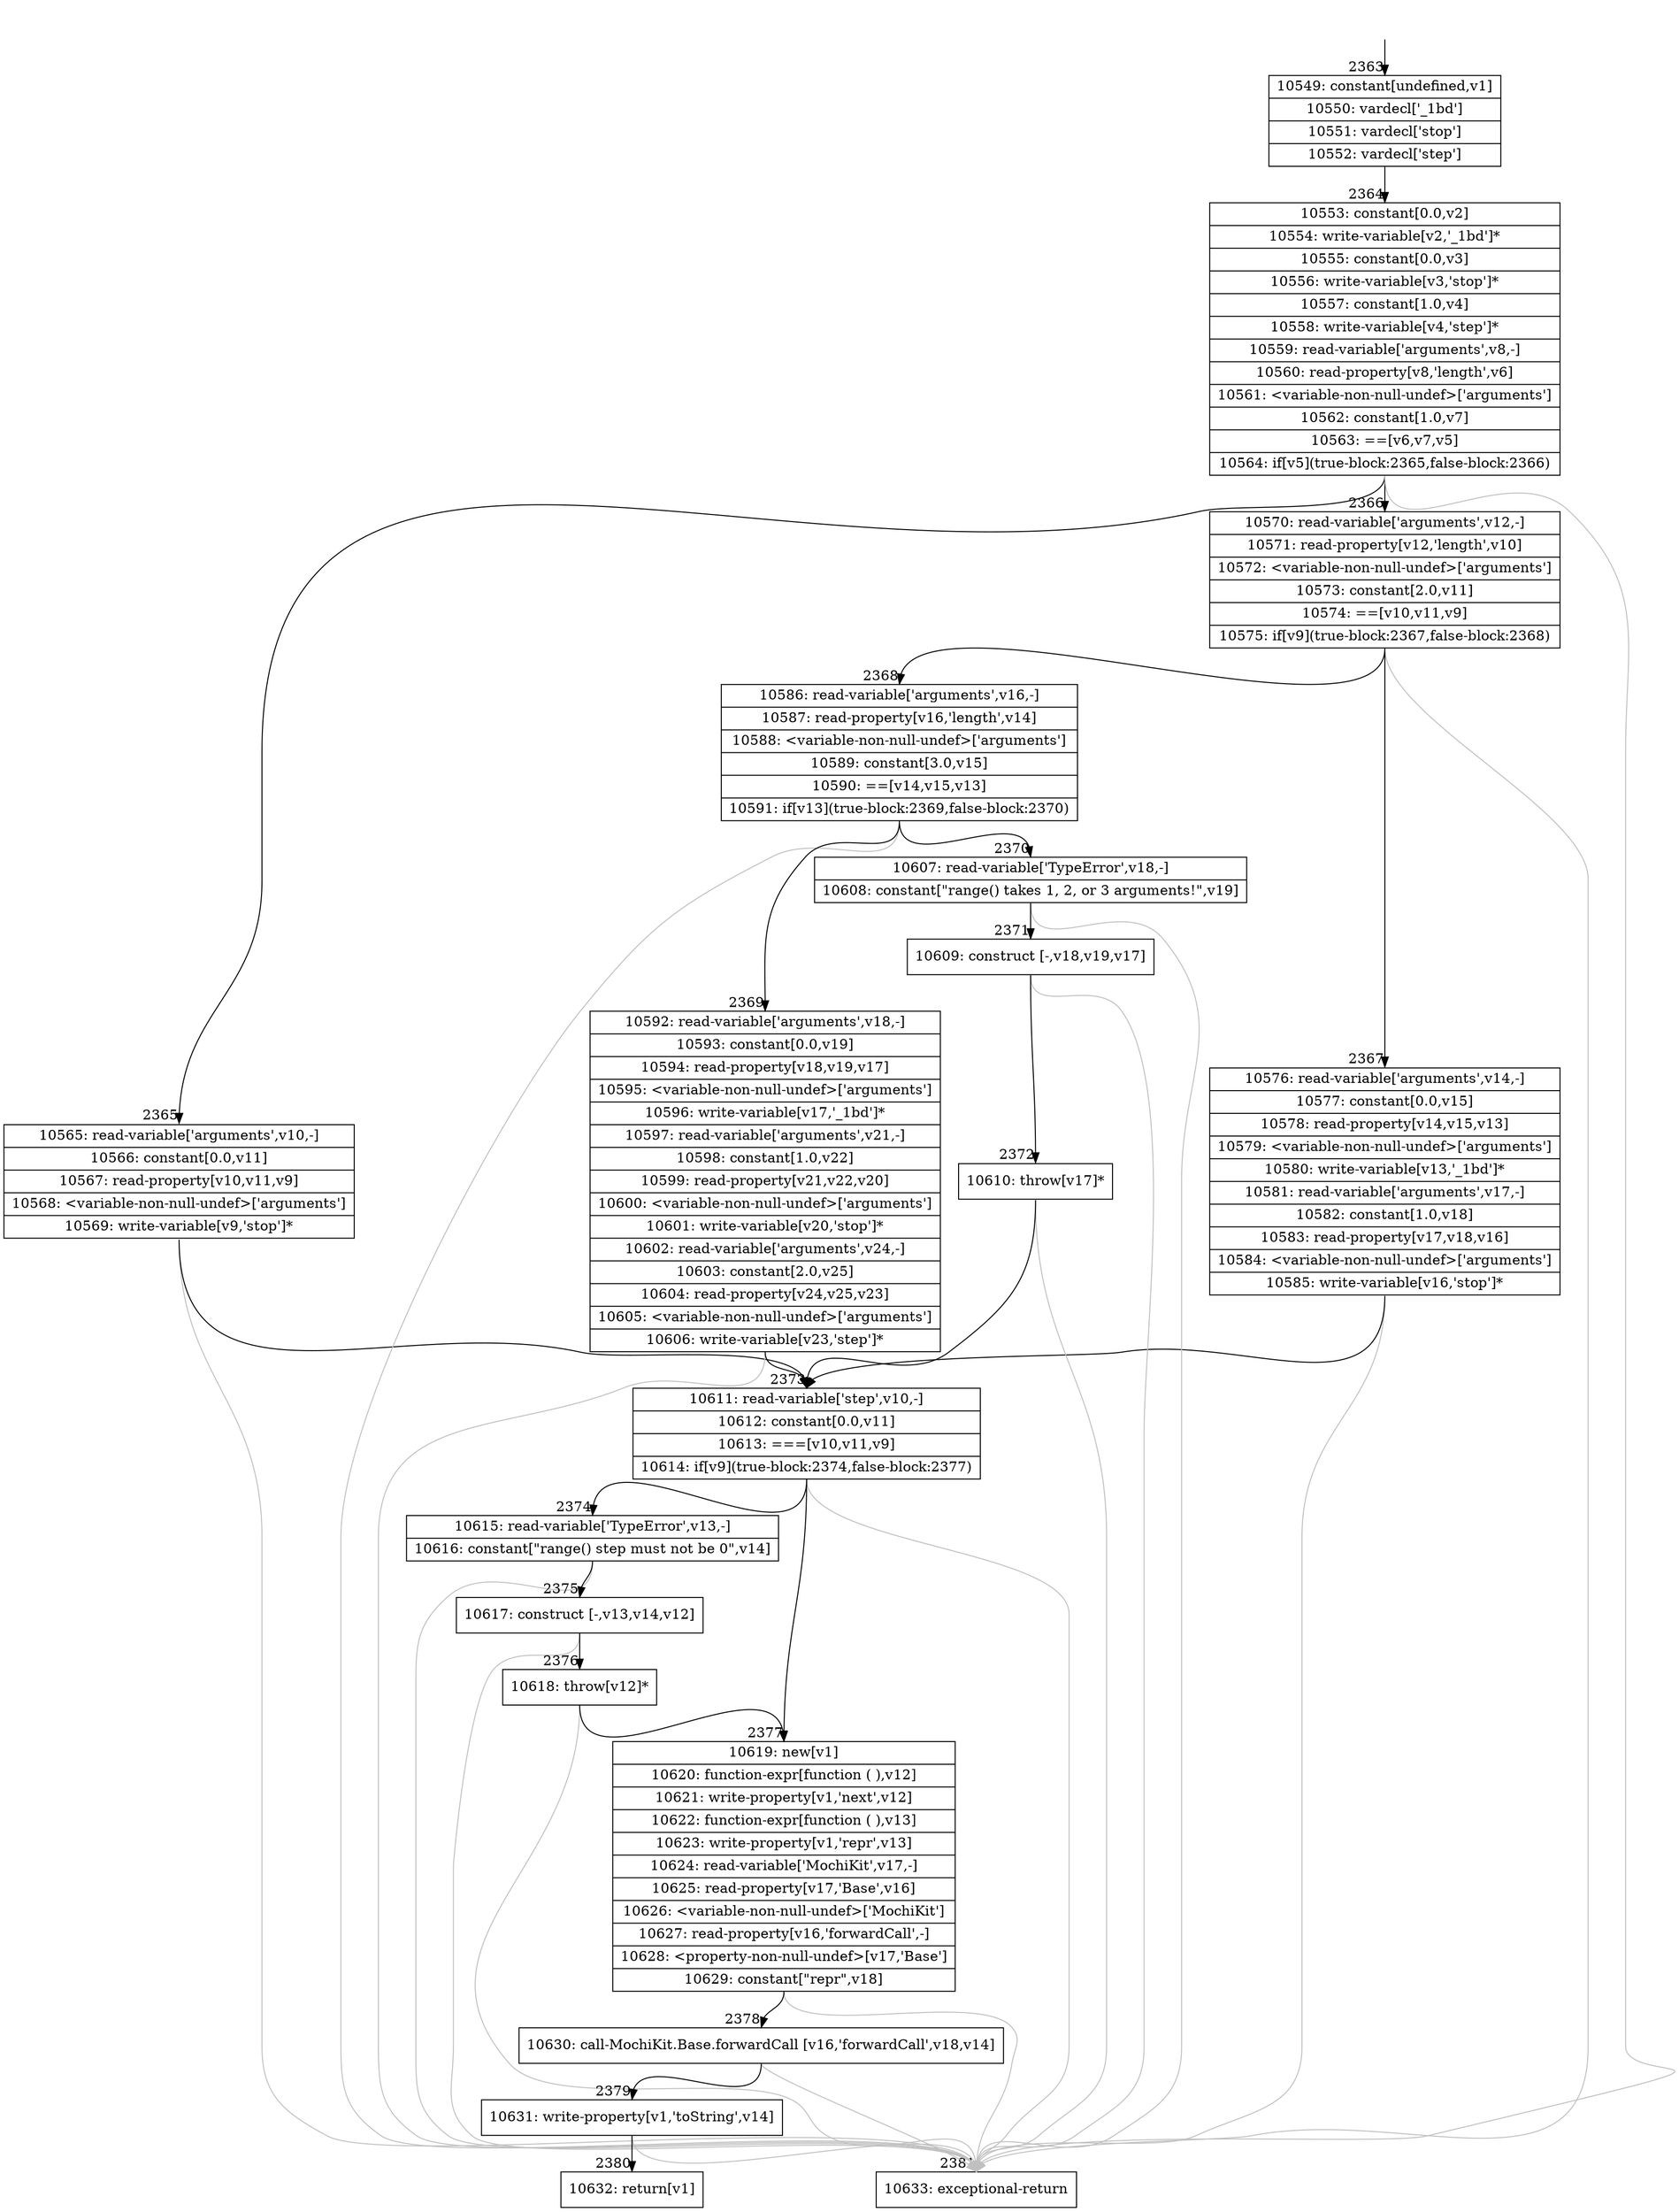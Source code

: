 digraph {
rankdir="TD"
BB_entry177[shape=none,label=""];
BB_entry177 -> BB2363 [tailport=s, headport=n, headlabel="    2363"]
BB2363 [shape=record label="{10549: constant[undefined,v1]|10550: vardecl['_1bd']|10551: vardecl['stop']|10552: vardecl['step']}" ] 
BB2363 -> BB2364 [tailport=s, headport=n, headlabel="      2364"]
BB2364 [shape=record label="{10553: constant[0.0,v2]|10554: write-variable[v2,'_1bd']*|10555: constant[0.0,v3]|10556: write-variable[v3,'stop']*|10557: constant[1.0,v4]|10558: write-variable[v4,'step']*|10559: read-variable['arguments',v8,-]|10560: read-property[v8,'length',v6]|10561: \<variable-non-null-undef\>['arguments']|10562: constant[1.0,v7]|10563: ==[v6,v7,v5]|10564: if[v5](true-block:2365,false-block:2366)}" ] 
BB2364 -> BB2365 [tailport=s, headport=n, headlabel="      2365"]
BB2364 -> BB2366 [tailport=s, headport=n, headlabel="      2366"]
BB2364 -> BB2381 [tailport=s, headport=n, color=gray, headlabel="      2381"]
BB2365 [shape=record label="{10565: read-variable['arguments',v10,-]|10566: constant[0.0,v11]|10567: read-property[v10,v11,v9]|10568: \<variable-non-null-undef\>['arguments']|10569: write-variable[v9,'stop']*}" ] 
BB2365 -> BB2373 [tailport=s, headport=n, headlabel="      2373"]
BB2365 -> BB2381 [tailport=s, headport=n, color=gray]
BB2366 [shape=record label="{10570: read-variable['arguments',v12,-]|10571: read-property[v12,'length',v10]|10572: \<variable-non-null-undef\>['arguments']|10573: constant[2.0,v11]|10574: ==[v10,v11,v9]|10575: if[v9](true-block:2367,false-block:2368)}" ] 
BB2366 -> BB2367 [tailport=s, headport=n, headlabel="      2367"]
BB2366 -> BB2368 [tailport=s, headport=n, headlabel="      2368"]
BB2366 -> BB2381 [tailport=s, headport=n, color=gray]
BB2367 [shape=record label="{10576: read-variable['arguments',v14,-]|10577: constant[0.0,v15]|10578: read-property[v14,v15,v13]|10579: \<variable-non-null-undef\>['arguments']|10580: write-variable[v13,'_1bd']*|10581: read-variable['arguments',v17,-]|10582: constant[1.0,v18]|10583: read-property[v17,v18,v16]|10584: \<variable-non-null-undef\>['arguments']|10585: write-variable[v16,'stop']*}" ] 
BB2367 -> BB2373 [tailport=s, headport=n]
BB2367 -> BB2381 [tailport=s, headport=n, color=gray]
BB2368 [shape=record label="{10586: read-variable['arguments',v16,-]|10587: read-property[v16,'length',v14]|10588: \<variable-non-null-undef\>['arguments']|10589: constant[3.0,v15]|10590: ==[v14,v15,v13]|10591: if[v13](true-block:2369,false-block:2370)}" ] 
BB2368 -> BB2369 [tailport=s, headport=n, headlabel="      2369"]
BB2368 -> BB2370 [tailport=s, headport=n, headlabel="      2370"]
BB2368 -> BB2381 [tailport=s, headport=n, color=gray]
BB2369 [shape=record label="{10592: read-variable['arguments',v18,-]|10593: constant[0.0,v19]|10594: read-property[v18,v19,v17]|10595: \<variable-non-null-undef\>['arguments']|10596: write-variable[v17,'_1bd']*|10597: read-variable['arguments',v21,-]|10598: constant[1.0,v22]|10599: read-property[v21,v22,v20]|10600: \<variable-non-null-undef\>['arguments']|10601: write-variable[v20,'stop']*|10602: read-variable['arguments',v24,-]|10603: constant[2.0,v25]|10604: read-property[v24,v25,v23]|10605: \<variable-non-null-undef\>['arguments']|10606: write-variable[v23,'step']*}" ] 
BB2369 -> BB2373 [tailport=s, headport=n]
BB2369 -> BB2381 [tailport=s, headport=n, color=gray]
BB2370 [shape=record label="{10607: read-variable['TypeError',v18,-]|10608: constant[\"range() takes 1, 2, or 3 arguments!\",v19]}" ] 
BB2370 -> BB2371 [tailport=s, headport=n, headlabel="      2371"]
BB2370 -> BB2381 [tailport=s, headport=n, color=gray]
BB2371 [shape=record label="{10609: construct [-,v18,v19,v17]}" ] 
BB2371 -> BB2372 [tailport=s, headport=n, headlabel="      2372"]
BB2371 -> BB2381 [tailport=s, headport=n, color=gray]
BB2372 [shape=record label="{10610: throw[v17]*}" ] 
BB2372 -> BB2373 [tailport=s, headport=n]
BB2372 -> BB2381 [tailport=s, headport=n, color=gray]
BB2373 [shape=record label="{10611: read-variable['step',v10,-]|10612: constant[0.0,v11]|10613: ===[v10,v11,v9]|10614: if[v9](true-block:2374,false-block:2377)}" ] 
BB2373 -> BB2374 [tailport=s, headport=n, headlabel="      2374"]
BB2373 -> BB2377 [tailport=s, headport=n, headlabel="      2377"]
BB2373 -> BB2381 [tailport=s, headport=n, color=gray]
BB2374 [shape=record label="{10615: read-variable['TypeError',v13,-]|10616: constant[\"range() step must not be 0\",v14]}" ] 
BB2374 -> BB2375 [tailport=s, headport=n, headlabel="      2375"]
BB2374 -> BB2381 [tailport=s, headport=n, color=gray]
BB2375 [shape=record label="{10617: construct [-,v13,v14,v12]}" ] 
BB2375 -> BB2376 [tailport=s, headport=n, headlabel="      2376"]
BB2375 -> BB2381 [tailport=s, headport=n, color=gray]
BB2376 [shape=record label="{10618: throw[v12]*}" ] 
BB2376 -> BB2377 [tailport=s, headport=n]
BB2376 -> BB2381 [tailport=s, headport=n, color=gray]
BB2377 [shape=record label="{10619: new[v1]|10620: function-expr[function ( ),v12]|10621: write-property[v1,'next',v12]|10622: function-expr[function ( ),v13]|10623: write-property[v1,'repr',v13]|10624: read-variable['MochiKit',v17,-]|10625: read-property[v17,'Base',v16]|10626: \<variable-non-null-undef\>['MochiKit']|10627: read-property[v16,'forwardCall',-]|10628: \<property-non-null-undef\>[v17,'Base']|10629: constant[\"repr\",v18]}" ] 
BB2377 -> BB2378 [tailport=s, headport=n, headlabel="      2378"]
BB2377 -> BB2381 [tailport=s, headport=n, color=gray]
BB2378 [shape=record label="{10630: call-MochiKit.Base.forwardCall [v16,'forwardCall',v18,v14]}" ] 
BB2378 -> BB2379 [tailport=s, headport=n, headlabel="      2379"]
BB2378 -> BB2381 [tailport=s, headport=n, color=gray]
BB2379 [shape=record label="{10631: write-property[v1,'toString',v14]}" ] 
BB2379 -> BB2380 [tailport=s, headport=n, headlabel="      2380"]
BB2379 -> BB2381 [tailport=s, headport=n, color=gray]
BB2380 [shape=record label="{10632: return[v1]}" ] 
BB2381 [shape=record label="{10633: exceptional-return}" ] 
//#$~ 1473
}
